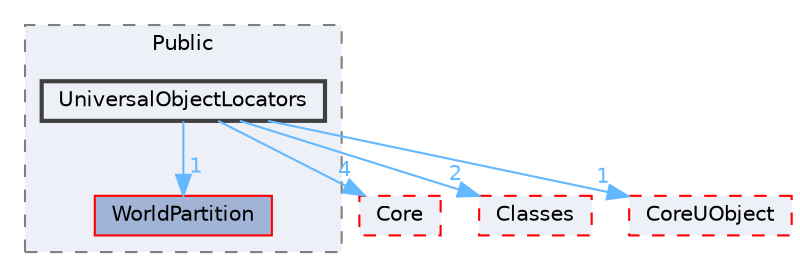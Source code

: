 digraph "UniversalObjectLocators"
{
 // INTERACTIVE_SVG=YES
 // LATEX_PDF_SIZE
  bgcolor="transparent";
  edge [fontname=Helvetica,fontsize=10,labelfontname=Helvetica,labelfontsize=10];
  node [fontname=Helvetica,fontsize=10,shape=box,height=0.2,width=0.4];
  compound=true
  subgraph clusterdir_1d06a51bfc871a6a1823440d0d72725c {
    graph [ bgcolor="#edf0f7", pencolor="grey50", label="Public", fontname=Helvetica,fontsize=10 style="filled,dashed", URL="dir_1d06a51bfc871a6a1823440d0d72725c.html",tooltip=""]
  dir_4e67b97133d7657ee6894589ad2a7aee [label="WorldPartition", fillcolor="#a2b4d6", color="red", style="filled", URL="dir_4e67b97133d7657ee6894589ad2a7aee.html",tooltip=""];
  dir_2808e53cf783c07591a01f3b5db278ef [label="UniversalObjectLocators", fillcolor="#edf0f7", color="grey25", style="filled,bold", URL="dir_2808e53cf783c07591a01f3b5db278ef.html",tooltip=""];
  }
  dir_0e6cddcc9caa1238c7f3774224afaa45 [label="Core", fillcolor="#edf0f7", color="red", style="filled,dashed", URL="dir_0e6cddcc9caa1238c7f3774224afaa45.html",tooltip=""];
  dir_0ed647eebe6ffcaa496d3842b7cec6ce [label="Classes", fillcolor="#edf0f7", color="red", style="filled,dashed", URL="dir_0ed647eebe6ffcaa496d3842b7cec6ce.html",tooltip=""];
  dir_4c499e5e32e2b4479ad7e552df73eeae [label="CoreUObject", fillcolor="#edf0f7", color="red", style="filled,dashed", URL="dir_4c499e5e32e2b4479ad7e552df73eeae.html",tooltip=""];
  dir_2808e53cf783c07591a01f3b5db278ef->dir_0e6cddcc9caa1238c7f3774224afaa45 [headlabel="4", labeldistance=1.5 headhref="dir_001223_000266.html" href="dir_001223_000266.html" color="steelblue1" fontcolor="steelblue1"];
  dir_2808e53cf783c07591a01f3b5db278ef->dir_0ed647eebe6ffcaa496d3842b7cec6ce [headlabel="2", labeldistance=1.5 headhref="dir_001223_000193.html" href="dir_001223_000193.html" color="steelblue1" fontcolor="steelblue1"];
  dir_2808e53cf783c07591a01f3b5db278ef->dir_4c499e5e32e2b4479ad7e552df73eeae [headlabel="1", labeldistance=1.5 headhref="dir_001223_000268.html" href="dir_001223_000268.html" color="steelblue1" fontcolor="steelblue1"];
  dir_2808e53cf783c07591a01f3b5db278ef->dir_4e67b97133d7657ee6894589ad2a7aee [headlabel="1", labeldistance=1.5 headhref="dir_001223_001298.html" href="dir_001223_001298.html" color="steelblue1" fontcolor="steelblue1"];
}
